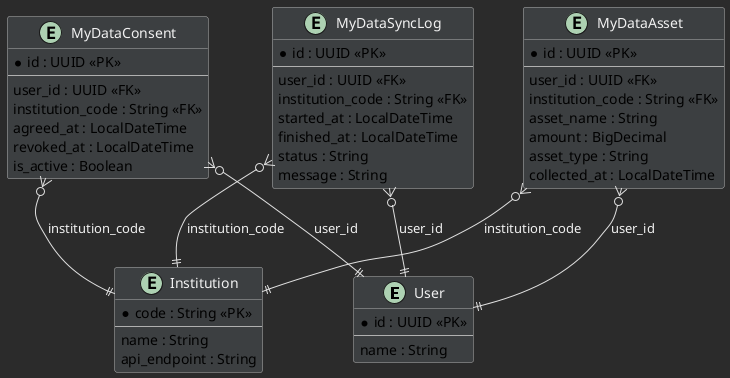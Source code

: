 @startuml
' 다크 테마 스타일 유지
skinparam backgroundColor #2b2b2b
skinparam classBackgroundColor #3c3f41
skinparam classBorderColor #b0b0b0
skinparam classFontColor #f0f0f0
skinparam ArrowColor #e0e0e0
skinparam ArrowFontColor #f0f0f0

entity User {
  * id : UUID <<PK>>
  --
  name : String
}

entity Institution {
  * code : String <<PK>>
  --
  name : String
  api_endpoint : String
}

entity MyDataConsent {
  * id : UUID <<PK>>
  --
  user_id : UUID <<FK>>
  institution_code : String <<FK>>
  agreed_at : LocalDateTime
  revoked_at : LocalDateTime
  is_active : Boolean
}

entity MyDataAsset {
  * id : UUID <<PK>>
  --
  user_id : UUID <<FK>>
  institution_code : String <<FK>>
  asset_name : String
  amount : BigDecimal
  asset_type : String
  collected_at : LocalDateTime
}

entity MyDataSyncLog {
  * id : UUID <<PK>>
  --
  user_id : UUID <<FK>>
  institution_code : String <<FK>>
  started_at : LocalDateTime
  finished_at : LocalDateTime
  status : String
  message : String
}

' 관계 정의
MyDataConsent }o--|| User : user_id
MyDataConsent }o--|| Institution : institution_code

MyDataAsset }o--|| User : user_id
MyDataAsset }o--|| Institution : institution_code

MyDataSyncLog }o--|| User : user_id
MyDataSyncLog }o--|| Institution : institution_code
@enduml
